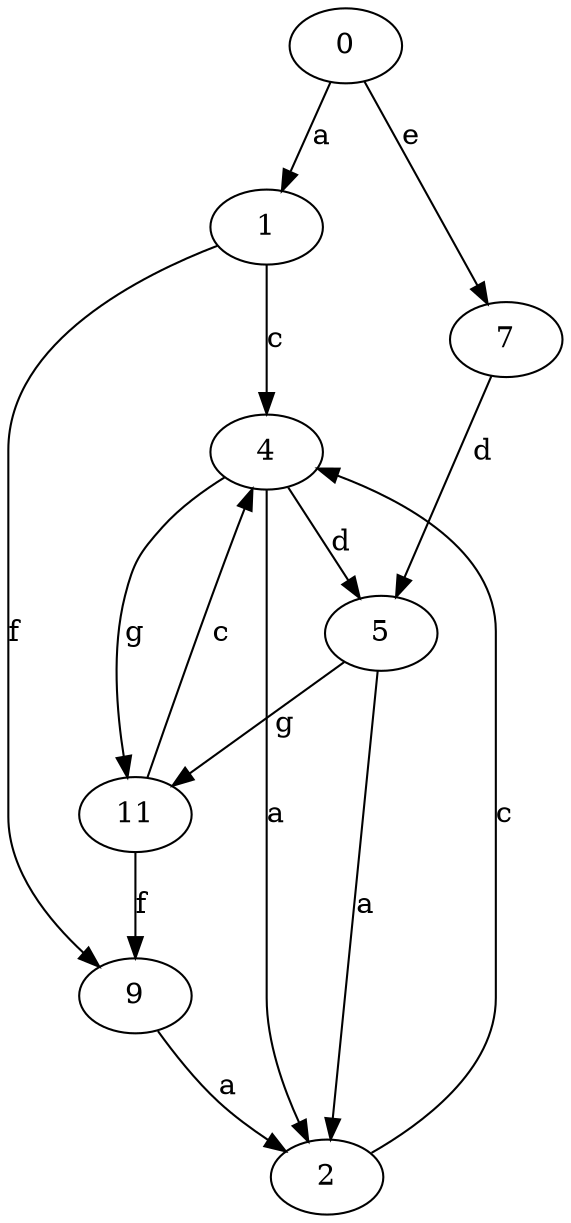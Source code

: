 strict digraph  {
0;
1;
2;
4;
5;
7;
9;
11;
0 -> 1  [label=a];
0 -> 7  [label=e];
1 -> 4  [label=c];
1 -> 9  [label=f];
2 -> 4  [label=c];
4 -> 2  [label=a];
4 -> 5  [label=d];
4 -> 11  [label=g];
5 -> 2  [label=a];
5 -> 11  [label=g];
7 -> 5  [label=d];
9 -> 2  [label=a];
11 -> 4  [label=c];
11 -> 9  [label=f];
}
